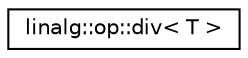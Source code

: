 digraph "Graphical Class Hierarchy"
{
  edge [fontname="Helvetica",fontsize="10",labelfontname="Helvetica",labelfontsize="10"];
  node [fontname="Helvetica",fontsize="10",shape=record];
  rankdir="LR";
  Node1 [label="linalg::op::div\< T \>",height=0.2,width=0.4,color="black", fillcolor="white", style="filled",URL="$structlinalg_1_1op_1_1div.html"];
}
